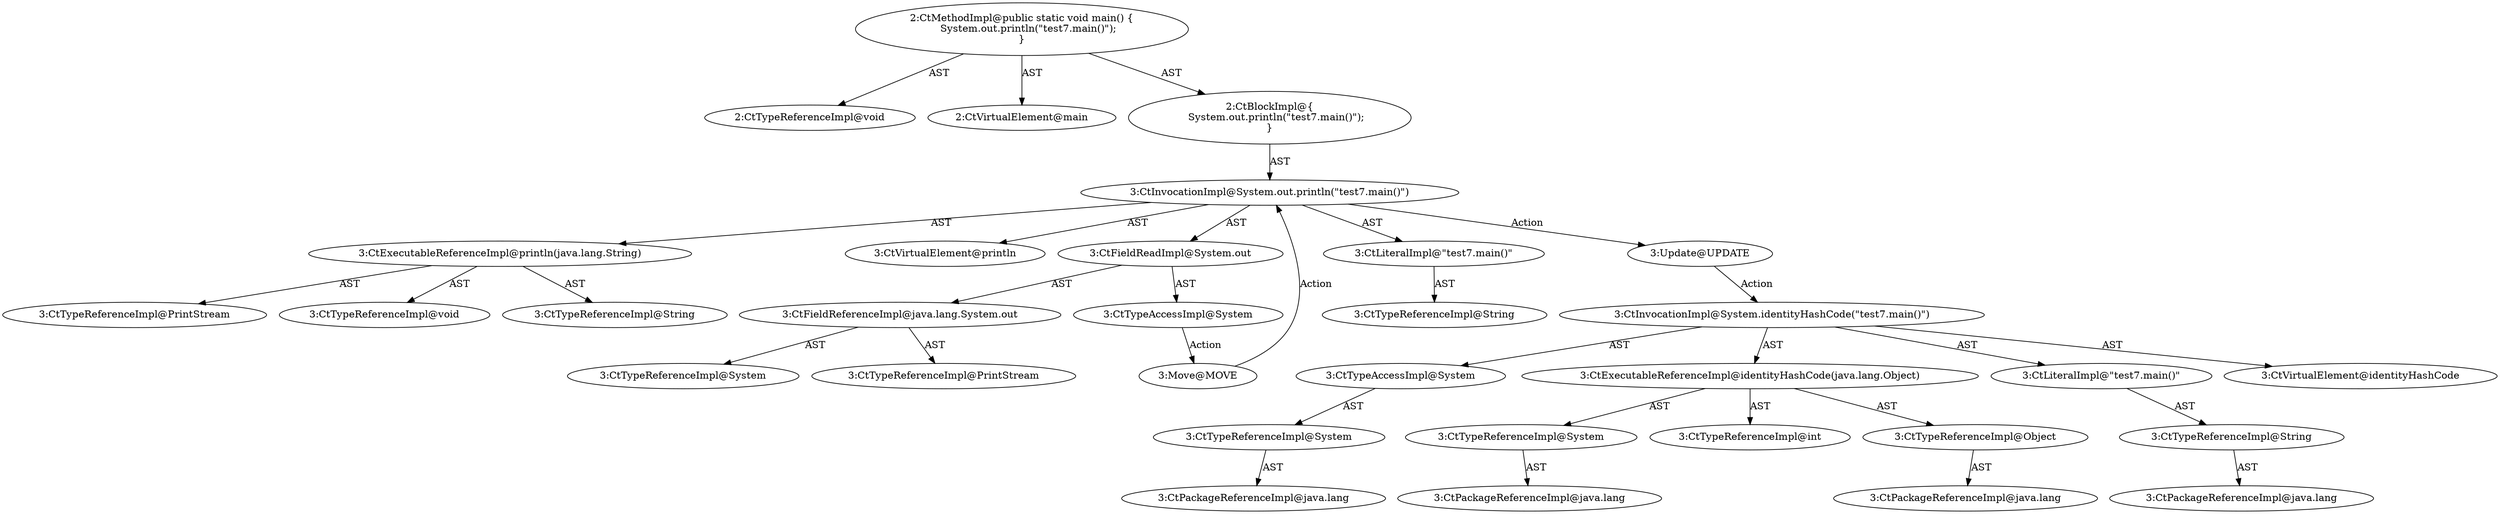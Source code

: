 digraph "main#?" {
0 [label="2:CtTypeReferenceImpl@void" shape=ellipse]
1 [label="2:CtVirtualElement@main" shape=ellipse]
2 [label="3:CtExecutableReferenceImpl@println(java.lang.String)" shape=ellipse]
3 [label="3:CtTypeReferenceImpl@PrintStream" shape=ellipse]
4 [label="3:CtTypeReferenceImpl@void" shape=ellipse]
5 [label="3:CtTypeReferenceImpl@String" shape=ellipse]
6 [label="3:CtVirtualElement@println" shape=ellipse]
7 [label="3:CtFieldReferenceImpl@java.lang.System.out" shape=ellipse]
8 [label="3:CtTypeReferenceImpl@System" shape=ellipse]
9 [label="3:CtTypeReferenceImpl@PrintStream" shape=ellipse]
10 [label="3:CtFieldReadImpl@System.out" shape=ellipse]
11 [label="3:CtTypeAccessImpl@System" shape=ellipse]
12 [label="3:CtLiteralImpl@\"test7.main()\"" shape=ellipse]
13 [label="3:CtTypeReferenceImpl@String" shape=ellipse]
14 [label="3:CtInvocationImpl@System.out.println(\"test7.main()\")" shape=ellipse]
15 [label="2:CtBlockImpl@\{
    System.out.println(\"test7.main()\");
\}" shape=ellipse]
16 [label="2:CtMethodImpl@public static void main() \{
    System.out.println(\"test7.main()\");
\}" shape=ellipse]
17 [label="3:Update@UPDATE" shape=ellipse]
18 [label="3:CtPackageReferenceImpl@java.lang" shape=ellipse]
19 [label="3:CtTypeReferenceImpl@System" shape=ellipse]
20 [label="3:CtTypeAccessImpl@System" shape=ellipse]
21 [label="3:CtPackageReferenceImpl@java.lang" shape=ellipse]
22 [label="3:CtTypeReferenceImpl@System" shape=ellipse]
23 [label="3:CtTypeReferenceImpl@int" shape=ellipse]
24 [label="3:CtPackageReferenceImpl@java.lang" shape=ellipse]
25 [label="3:CtTypeReferenceImpl@Object" shape=ellipse]
26 [label="3:CtExecutableReferenceImpl@identityHashCode(java.lang.Object)" shape=ellipse]
27 [label="3:CtPackageReferenceImpl@java.lang" shape=ellipse]
28 [label="3:CtTypeReferenceImpl@String" shape=ellipse]
29 [label="3:CtLiteralImpl@\"test7.main()\"" shape=ellipse]
30 [label="3:CtInvocationImpl@System.identityHashCode(\"test7.main()\")" shape=ellipse]
31 [label="3:CtVirtualElement@identityHashCode" shape=ellipse]
32 [label="3:Move@MOVE" shape=ellipse]
2 -> 3 [label="AST"];
2 -> 4 [label="AST"];
2 -> 5 [label="AST"];
7 -> 8 [label="AST"];
7 -> 9 [label="AST"];
10 -> 11 [label="AST"];
10 -> 7 [label="AST"];
11 -> 32 [label="Action"];
12 -> 13 [label="AST"];
14 -> 6 [label="AST"];
14 -> 10 [label="AST"];
14 -> 2 [label="AST"];
14 -> 12 [label="AST"];
14 -> 17 [label="Action"];
15 -> 14 [label="AST"];
16 -> 1 [label="AST"];
16 -> 0 [label="AST"];
16 -> 15 [label="AST"];
17 -> 30 [label="Action"];
19 -> 18 [label="AST"];
20 -> 19 [label="AST"];
22 -> 21 [label="AST"];
25 -> 24 [label="AST"];
26 -> 22 [label="AST"];
26 -> 23 [label="AST"];
26 -> 25 [label="AST"];
28 -> 27 [label="AST"];
29 -> 28 [label="AST"];
30 -> 31 [label="AST"];
30 -> 20 [label="AST"];
30 -> 26 [label="AST"];
30 -> 29 [label="AST"];
32 -> 14 [label="Action"];
}